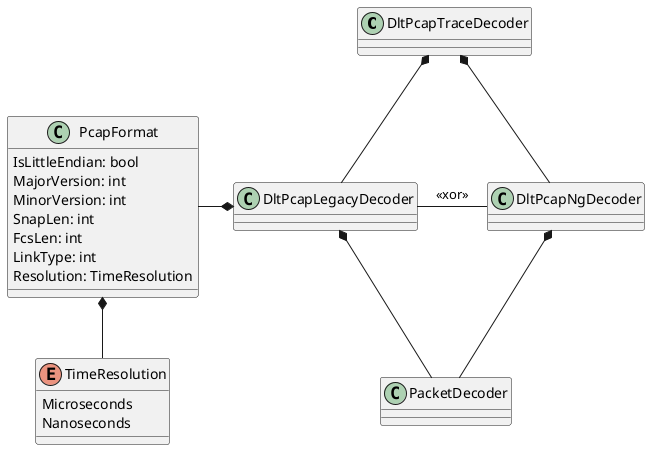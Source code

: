@startuml DltPcapTraceDecoder

class DltPcapTraceDecoder
class DltPcapLegacyDecoder
class DltPcapNgDecoder

DltPcapTraceDecoder *-d- DltPcapLegacyDecoder
DltPcapTraceDecoder *-d- DltPcapNgDecoder
DltPcapLegacyDecoder -r- DltPcapNgDecoder : <<xor>>

enum TimeResolution {
    Microseconds
    Nanoseconds
}

class PcapFormat {
    IsLittleEndian: bool
    MajorVersion: int
    MinorVersion: int
    SnapLen: int
    FcsLen: int
    LinkType: int
    Resolution: TimeResolution
}
PcapFormat *-d- TimeResolution

DltPcapLegacyDecoder *-l- PcapFormat
DltPcapLegacyDecoder *-d- PacketDecoder

DltPcapNgDecoder *-d- PacketDecoder

@enduml